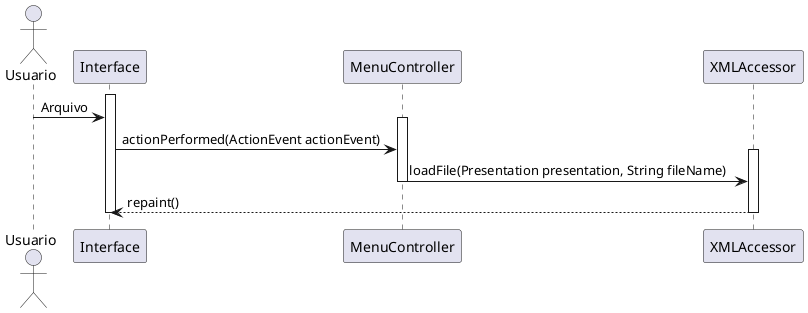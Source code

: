 @startuml

Actor Usuario as Usuario

Activate Interface
Usuario -> Interface : Arquivo

Activate MenuController
Interface -> MenuController : actionPerformed(ActionEvent actionEvent)

Activate XMLAccessor
MenuController -> XMLAccessor : loadFile(Presentation presentation, String fileName)
Deactivate MenuController

XMLAccessor --> Interface : repaint()
Deactivate XMLAccessor
Deactivate Interface

@enduml

